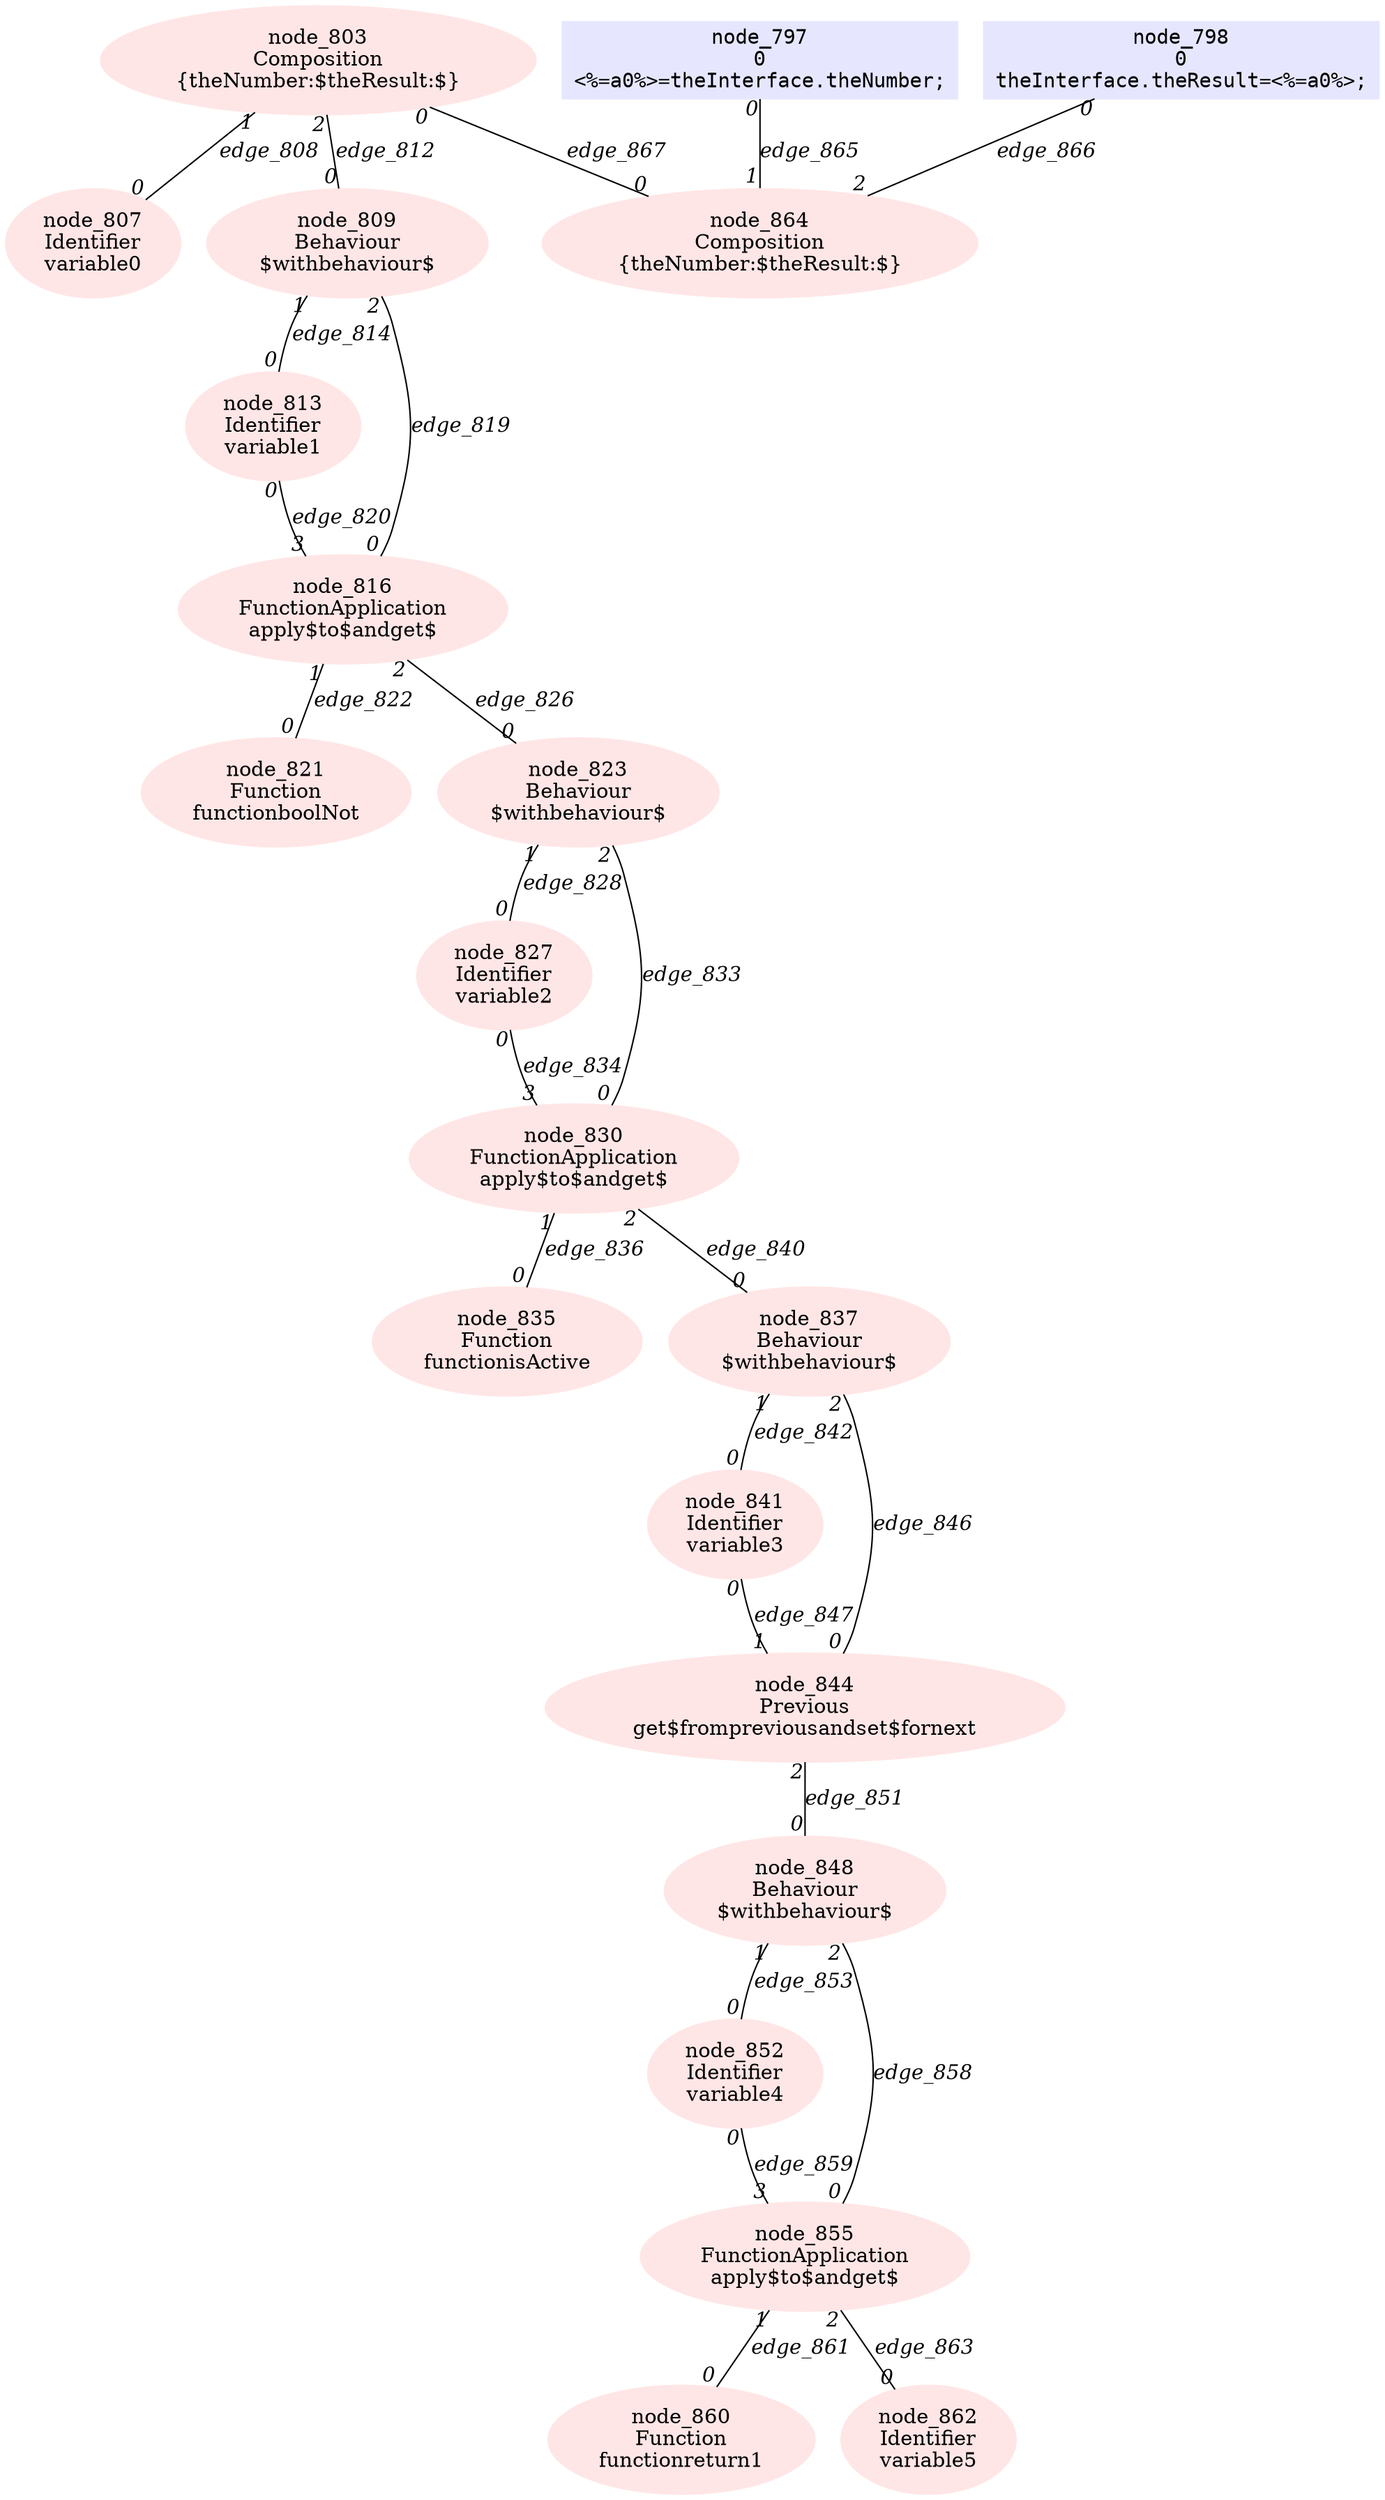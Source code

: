 digraph g{node_803 [shape=ellipse, style=filled, color="0.0 0.1 1.0", label="node_803
Composition
{theNumber:$theResult:$}" ]
node_807 [shape=ellipse, style=filled, color="0.0 0.1 1.0", label="node_807
Identifier
variable0" ]
node_809 [shape=ellipse, style=filled, color="0.0 0.1 1.0", label="node_809
Behaviour
$withbehaviour$" ]
node_813 [shape=ellipse, style=filled, color="0.0 0.1 1.0", label="node_813
Identifier
variable1" ]
node_816 [shape=ellipse, style=filled, color="0.0 0.1 1.0", label="node_816
FunctionApplication
apply$to$andget$" ]
node_821 [shape=ellipse, style=filled, color="0.0 0.1 1.0", label="node_821
Function
functionboolNot" ]
node_823 [shape=ellipse, style=filled, color="0.0 0.1 1.0", label="node_823
Behaviour
$withbehaviour$" ]
node_827 [shape=ellipse, style=filled, color="0.0 0.1 1.0", label="node_827
Identifier
variable2" ]
node_830 [shape=ellipse, style=filled, color="0.0 0.1 1.0", label="node_830
FunctionApplication
apply$to$andget$" ]
node_835 [shape=ellipse, style=filled, color="0.0 0.1 1.0", label="node_835
Function
functionisActive" ]
node_837 [shape=ellipse, style=filled, color="0.0 0.1 1.0", label="node_837
Behaviour
$withbehaviour$" ]
node_841 [shape=ellipse, style=filled, color="0.0 0.1 1.0", label="node_841
Identifier
variable3" ]
node_844 [shape=ellipse, style=filled, color="0.0 0.1 1.0", label="node_844
Previous
get$frompreviousandset$fornext" ]
node_848 [shape=ellipse, style=filled, color="0.0 0.1 1.0", label="node_848
Behaviour
$withbehaviour$" ]
node_852 [shape=ellipse, style=filled, color="0.0 0.1 1.0", label="node_852
Identifier
variable4" ]
node_855 [shape=ellipse, style=filled, color="0.0 0.1 1.0", label="node_855
FunctionApplication
apply$to$andget$" ]
node_860 [shape=ellipse, style=filled, color="0.0 0.1 1.0", label="node_860
Function
functionreturn1" ]
node_862 [shape=ellipse, style=filled, color="0.0 0.1 1.0", label="node_862
Identifier
variable5" ]
node_864 [shape=ellipse, style=filled, color="0.0 0.1 1.0", label="node_864
Composition
{theNumber:$theResult:$}" ]
node_797 [shape=box, style=filled, color="0.66 0.1 1.0", fontname="Courier", label="node_797
0
<%=a0%>=theInterface.theNumber;
" ]
node_798 [shape=box, style=filled, color="0.66 0.1 1.0", fontname="Courier", label="node_798
0
theInterface.theResult=<%=a0%>;
" ]
node_803 -> node_807 [dir=none, arrowHead=none, fontname="Times-Italic", label="edge_808",  headlabel="0", taillabel="1" ]
node_803 -> node_809 [dir=none, arrowHead=none, fontname="Times-Italic", label="edge_812",  headlabel="0", taillabel="2" ]
node_809 -> node_813 [dir=none, arrowHead=none, fontname="Times-Italic", label="edge_814",  headlabel="0", taillabel="1" ]
node_809 -> node_816 [dir=none, arrowHead=none, fontname="Times-Italic", label="edge_819",  headlabel="0", taillabel="2" ]
node_813 -> node_816 [dir=none, arrowHead=none, fontname="Times-Italic", label="edge_820",  headlabel="3", taillabel="0" ]
node_816 -> node_821 [dir=none, arrowHead=none, fontname="Times-Italic", label="edge_822",  headlabel="0", taillabel="1" ]
node_816 -> node_823 [dir=none, arrowHead=none, fontname="Times-Italic", label="edge_826",  headlabel="0", taillabel="2" ]
node_823 -> node_827 [dir=none, arrowHead=none, fontname="Times-Italic", label="edge_828",  headlabel="0", taillabel="1" ]
node_823 -> node_830 [dir=none, arrowHead=none, fontname="Times-Italic", label="edge_833",  headlabel="0", taillabel="2" ]
node_827 -> node_830 [dir=none, arrowHead=none, fontname="Times-Italic", label="edge_834",  headlabel="3", taillabel="0" ]
node_830 -> node_835 [dir=none, arrowHead=none, fontname="Times-Italic", label="edge_836",  headlabel="0", taillabel="1" ]
node_830 -> node_837 [dir=none, arrowHead=none, fontname="Times-Italic", label="edge_840",  headlabel="0", taillabel="2" ]
node_837 -> node_841 [dir=none, arrowHead=none, fontname="Times-Italic", label="edge_842",  headlabel="0", taillabel="1" ]
node_837 -> node_844 [dir=none, arrowHead=none, fontname="Times-Italic", label="edge_846",  headlabel="0", taillabel="2" ]
node_841 -> node_844 [dir=none, arrowHead=none, fontname="Times-Italic", label="edge_847",  headlabel="1", taillabel="0" ]
node_844 -> node_848 [dir=none, arrowHead=none, fontname="Times-Italic", label="edge_851",  headlabel="0", taillabel="2" ]
node_848 -> node_852 [dir=none, arrowHead=none, fontname="Times-Italic", label="edge_853",  headlabel="0", taillabel="1" ]
node_848 -> node_855 [dir=none, arrowHead=none, fontname="Times-Italic", label="edge_858",  headlabel="0", taillabel="2" ]
node_852 -> node_855 [dir=none, arrowHead=none, fontname="Times-Italic", label="edge_859",  headlabel="3", taillabel="0" ]
node_855 -> node_860 [dir=none, arrowHead=none, fontname="Times-Italic", label="edge_861",  headlabel="0", taillabel="1" ]
node_855 -> node_862 [dir=none, arrowHead=none, fontname="Times-Italic", label="edge_863",  headlabel="0", taillabel="2" ]
node_797 -> node_864 [dir=none, arrowHead=none, fontname="Times-Italic", label="edge_865",  headlabel="1", taillabel="0" ]
node_798 -> node_864 [dir=none, arrowHead=none, fontname="Times-Italic", label="edge_866",  headlabel="2", taillabel="0" ]
node_803 -> node_864 [dir=none, arrowHead=none, fontname="Times-Italic", label="edge_867",  headlabel="0", taillabel="0" ]
}